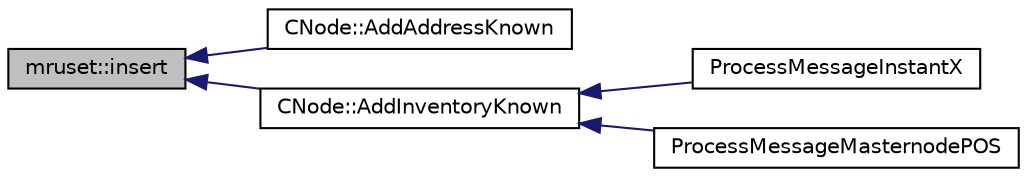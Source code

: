 digraph "mruset::insert"
{
  edge [fontname="Helvetica",fontsize="10",labelfontname="Helvetica",labelfontsize="10"];
  node [fontname="Helvetica",fontsize="10",shape=record];
  rankdir="LR";
  Node25 [label="mruset::insert",height=0.2,width=0.4,color="black", fillcolor="grey75", style="filled", fontcolor="black"];
  Node25 -> Node26 [dir="back",color="midnightblue",fontsize="10",style="solid",fontname="Helvetica"];
  Node26 [label="CNode::AddAddressKnown",height=0.2,width=0.4,color="black", fillcolor="white", style="filled",URL="$d1/d64/class_c_node.html#a1d2cecdd03c9da642d292f6a81ac6ed8"];
  Node25 -> Node27 [dir="back",color="midnightblue",fontsize="10",style="solid",fontname="Helvetica"];
  Node27 [label="CNode::AddInventoryKnown",height=0.2,width=0.4,color="black", fillcolor="white", style="filled",URL="$d1/d64/class_c_node.html#ac3054eb6ade84e8968f032ce3e700f6a"];
  Node27 -> Node28 [dir="back",color="midnightblue",fontsize="10",style="solid",fontname="Helvetica"];
  Node28 [label="ProcessMessageInstantX",height=0.2,width=0.4,color="black", fillcolor="white", style="filled",URL="$d6/d5f/instantx_8h.html#aa516cb499ead2691d8ab216a499db5d0"];
  Node27 -> Node29 [dir="back",color="midnightblue",fontsize="10",style="solid",fontname="Helvetica"];
  Node29 [label="ProcessMessageMasternodePOS",height=0.2,width=0.4,color="black", fillcolor="white", style="filled",URL="$dc/d51/masternode-pos_8h.html#a85194f5f57620d07bd87ef37bf2f6ef0"];
}
